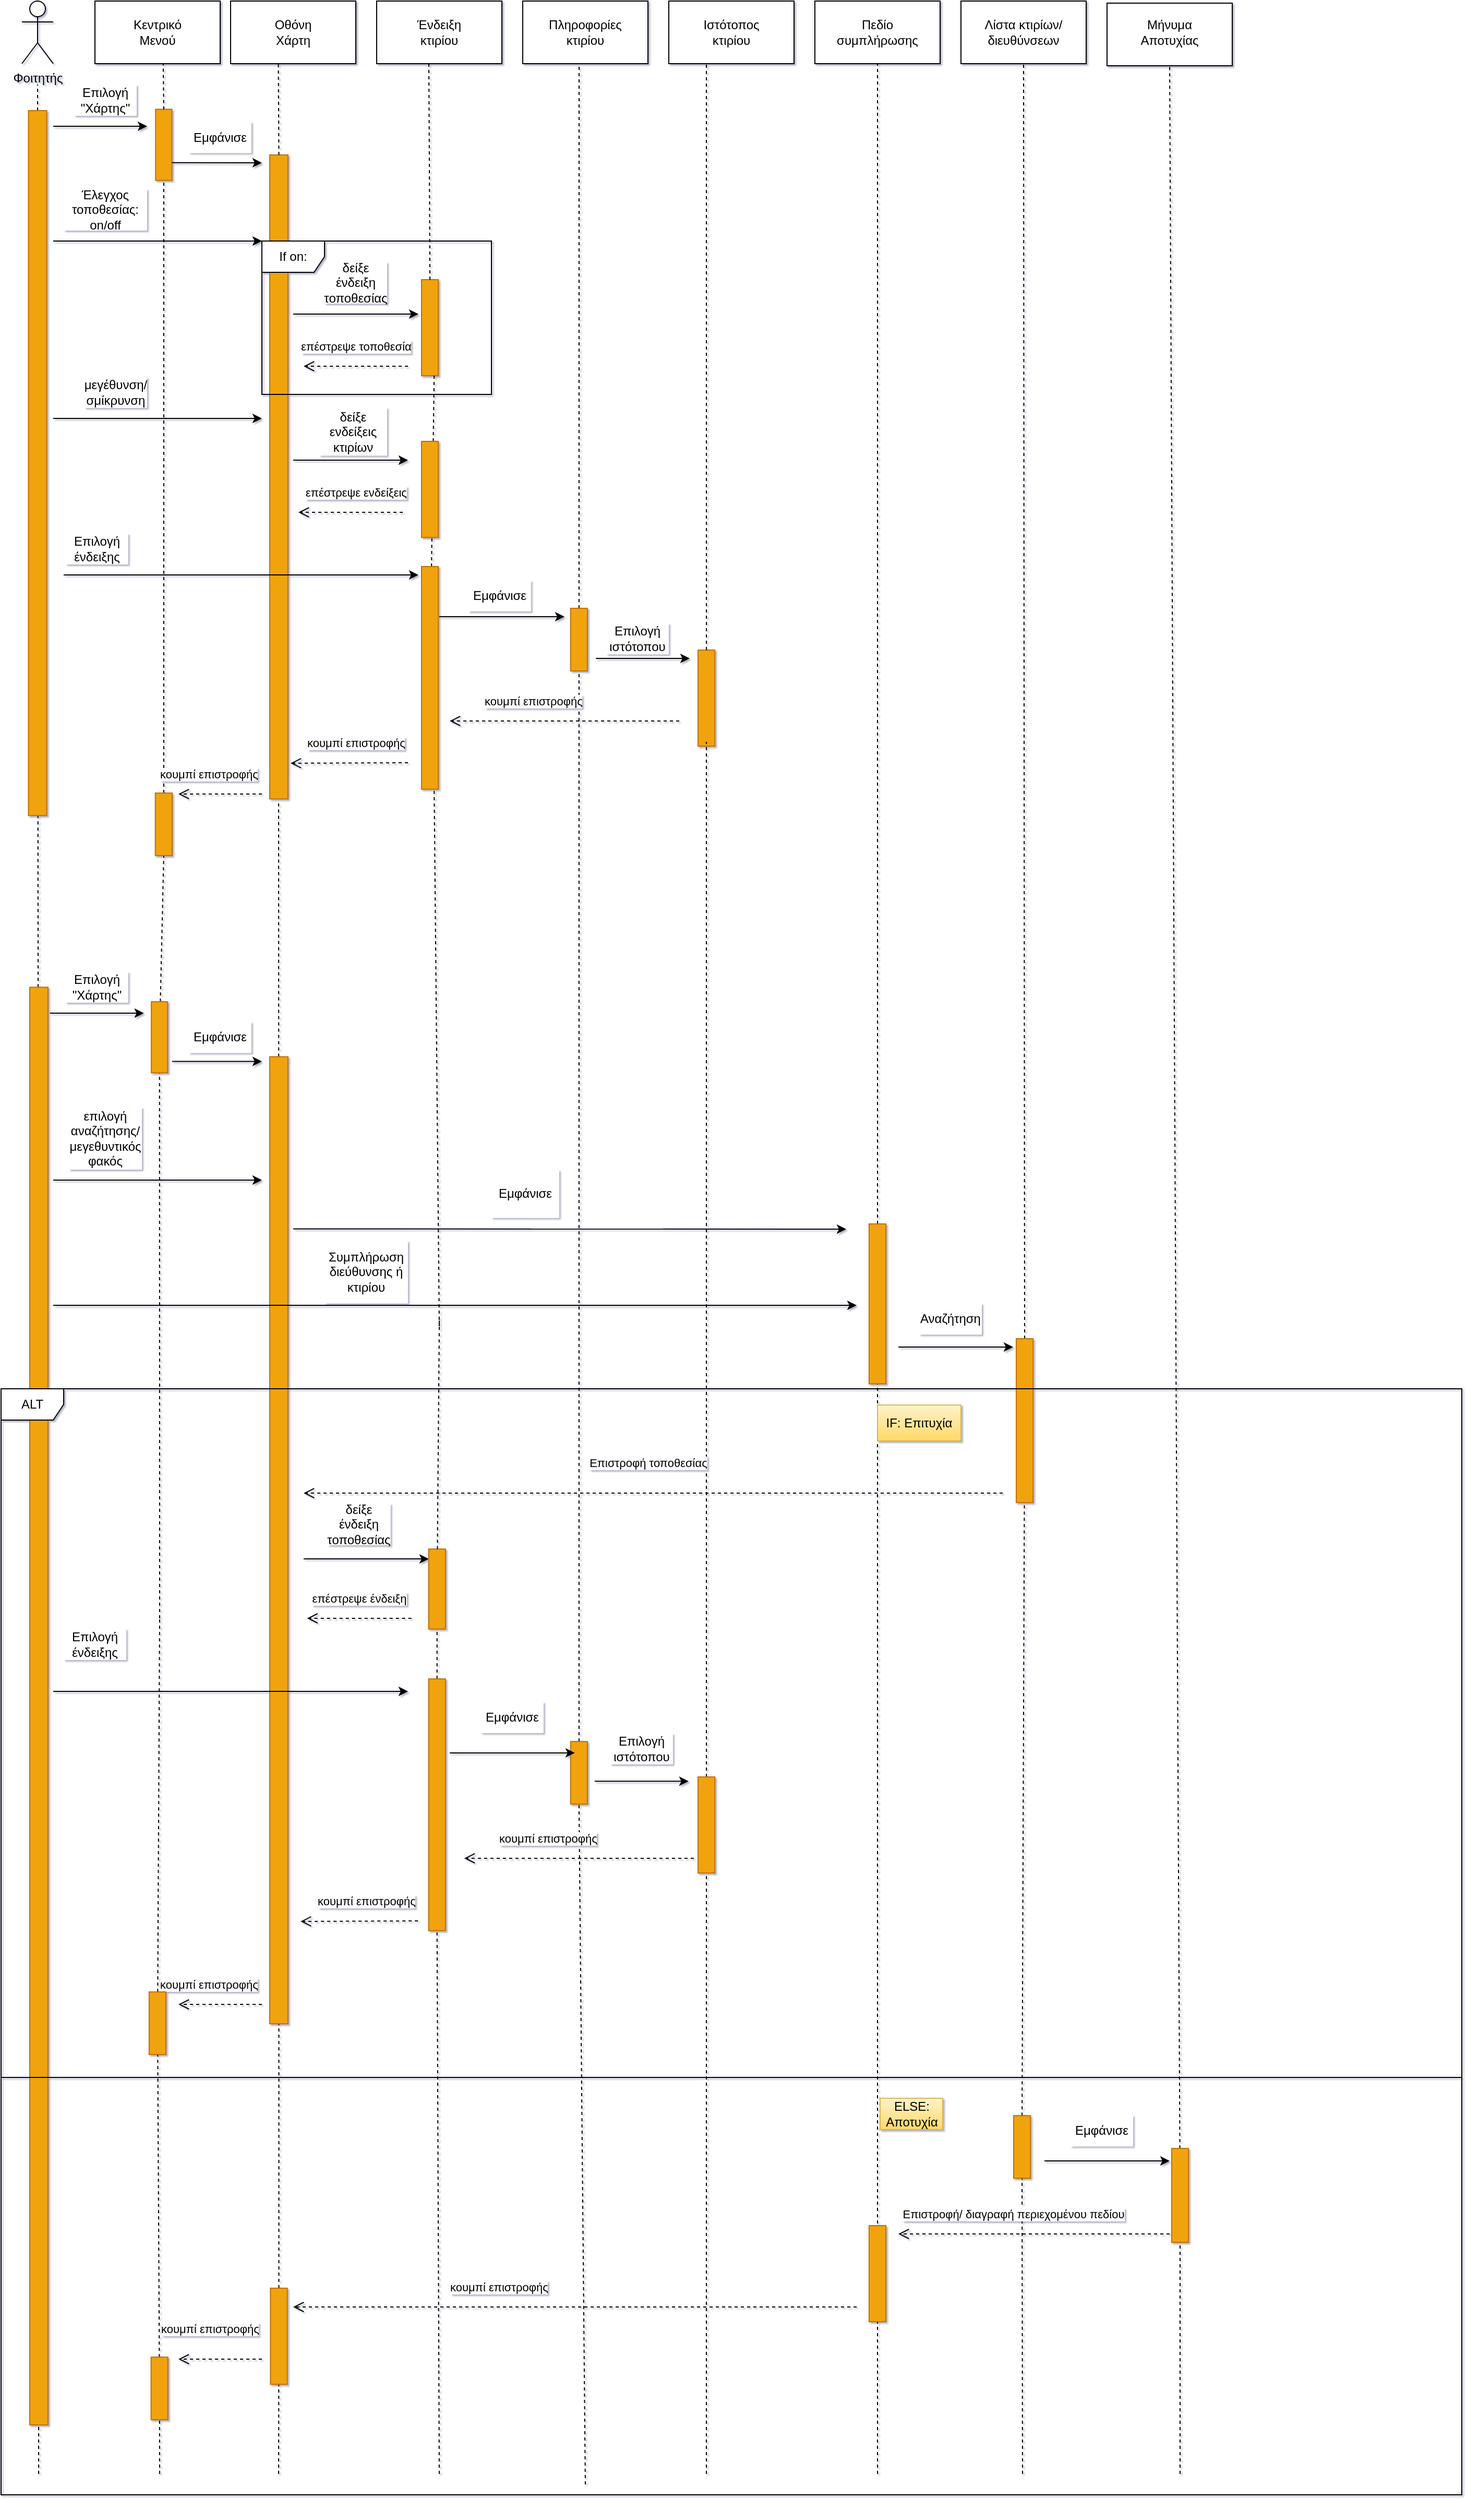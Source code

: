 <mxfile version="21.2.9" type="github">
  <diagram name="Σελίδα-1" id="3w3KB39ikiWXsNB1Q7ST">
    <mxGraphModel dx="794" dy="708" grid="1" gridSize="10" guides="1" tooltips="1" connect="1" arrows="1" fold="1" page="1" pageScale="1" pageWidth="2339" pageHeight="3300" math="0" shadow="1">
      <root>
        <mxCell id="0" />
        <mxCell id="1" parent="0" />
        <mxCell id="REK4LTANbWhDEIIJufRj-1" value="Φοιτητής" style="shape=umlActor;verticalLabelPosition=bottom;verticalAlign=top;html=1;outlineConnect=0;" parent="1" vertex="1">
          <mxGeometry x="40" y="30" width="30" height="60" as="geometry" />
        </mxCell>
        <mxCell id="REK4LTANbWhDEIIJufRj-2" value="" style="endArrow=none;dashed=1;html=1;rounded=0;" parent="1" source="REK4LTANbWhDEIIJufRj-5" edge="1">
          <mxGeometry width="50" height="50" relative="1" as="geometry">
            <mxPoint x="60" y="730" as="sourcePoint" />
            <mxPoint x="55" y="110" as="targetPoint" />
          </mxGeometry>
        </mxCell>
        <mxCell id="REK4LTANbWhDEIIJufRj-3" value="" style="rounded=0;whiteSpace=wrap;html=1;fillColor=default;" parent="1" vertex="1">
          <mxGeometry x="110" y="30" width="120" height="60" as="geometry" />
        </mxCell>
        <mxCell id="REK4LTANbWhDEIIJufRj-4" value="Κεντρικό Μενού" style="text;html=1;strokeColor=none;fillColor=none;align=center;verticalAlign=middle;whiteSpace=wrap;rounded=0;" parent="1" vertex="1">
          <mxGeometry x="140" y="45" width="60" height="30" as="geometry" />
        </mxCell>
        <mxCell id="REK4LTANbWhDEIIJufRj-6" value="" style="endArrow=none;dashed=1;html=1;rounded=0;" parent="1" source="REK4LTANbWhDEIIJufRj-100" target="REK4LTANbWhDEIIJufRj-5" edge="1">
          <mxGeometry width="50" height="50" relative="1" as="geometry">
            <mxPoint x="60" y="1653.077" as="sourcePoint" />
            <mxPoint x="55" y="110" as="targetPoint" />
          </mxGeometry>
        </mxCell>
        <mxCell id="REK4LTANbWhDEIIJufRj-5" value="" style="rounded=0;whiteSpace=wrap;html=1;rotation=-90;fillColor=#f0a30a;strokeColor=#BD7000;fontColor=#000000;" parent="1" vertex="1">
          <mxGeometry x="-282.81" y="464.06" width="675.63" height="17.5" as="geometry" />
        </mxCell>
        <mxCell id="REK4LTANbWhDEIIJufRj-7" value="" style="rounded=0;whiteSpace=wrap;html=1;rotation=-90;fillColor=#f0a30a;strokeColor=#BD7000;fontColor=#000000;" parent="1" vertex="1">
          <mxGeometry x="141.87" y="160" width="68.13" height="15.62" as="geometry" />
        </mxCell>
        <mxCell id="REK4LTANbWhDEIIJufRj-8" value="" style="rounded=0;whiteSpace=wrap;html=1;rotation=-90;fillColor=#f0a30a;strokeColor=#BD7000;fontColor=#000000;" parent="1" vertex="1">
          <mxGeometry x="-22.34" y="477.34" width="617.2" height="17.5" as="geometry" />
        </mxCell>
        <mxCell id="REK4LTANbWhDEIIJufRj-9" value="" style="endArrow=none;dashed=1;html=1;rounded=0;exitX=1;exitY=0.5;exitDx=0;exitDy=0;" parent="1" source="REK4LTANbWhDEIIJufRj-7" edge="1">
          <mxGeometry width="50" height="50" relative="1" as="geometry">
            <mxPoint x="175.43" y="130" as="sourcePoint" />
            <mxPoint x="175.43" y="90" as="targetPoint" />
          </mxGeometry>
        </mxCell>
        <mxCell id="REK4LTANbWhDEIIJufRj-11" value="" style="endArrow=none;dashed=1;html=1;rounded=0;entryX=0;entryY=0.5;entryDx=0;entryDy=0;" parent="1" source="REK4LTANbWhDEIIJufRj-71" target="REK4LTANbWhDEIIJufRj-7" edge="1">
          <mxGeometry width="50" height="50" relative="1" as="geometry">
            <mxPoint x="176" y="840" as="sourcePoint" />
            <mxPoint x="180" y="210" as="targetPoint" />
          </mxGeometry>
        </mxCell>
        <mxCell id="REK4LTANbWhDEIIJufRj-12" value="" style="endArrow=classic;html=1;rounded=0;" parent="1" edge="1">
          <mxGeometry width="50" height="50" relative="1" as="geometry">
            <mxPoint x="70" y="150" as="sourcePoint" />
            <mxPoint x="160" y="150" as="targetPoint" />
          </mxGeometry>
        </mxCell>
        <mxCell id="REK4LTANbWhDEIIJufRj-15" value="Επιλογή &quot;Χάρτης&quot;" style="text;html=1;strokeColor=none;fillColor=default;align=center;verticalAlign=middle;whiteSpace=wrap;rounded=0;" parent="1" vertex="1">
          <mxGeometry x="90" y="110" width="60" height="30" as="geometry" />
        </mxCell>
        <mxCell id="REK4LTANbWhDEIIJufRj-17" value="" style="endArrow=classic;html=1;rounded=0;exitX=0.25;exitY=1;exitDx=0;exitDy=0;" parent="1" source="REK4LTANbWhDEIIJufRj-7" edge="1">
          <mxGeometry width="50" height="50" relative="1" as="geometry">
            <mxPoint x="180" y="160" as="sourcePoint" />
            <mxPoint x="270" y="185" as="targetPoint" />
          </mxGeometry>
        </mxCell>
        <mxCell id="REK4LTANbWhDEIIJufRj-18" value="Εμφάνισε" style="text;html=1;strokeColor=none;fillColor=default;align=center;verticalAlign=middle;whiteSpace=wrap;rounded=0;" parent="1" vertex="1">
          <mxGeometry x="200" y="145.62" width="60" height="30" as="geometry" />
        </mxCell>
        <mxCell id="REK4LTANbWhDEIIJufRj-19" value="" style="rounded=0;whiteSpace=wrap;html=1;" parent="1" vertex="1">
          <mxGeometry x="240" y="30" width="120" height="60" as="geometry" />
        </mxCell>
        <mxCell id="REK4LTANbWhDEIIJufRj-21" value="" style="endArrow=none;dashed=1;html=1;rounded=0;exitX=1;exitY=0.5;exitDx=0;exitDy=0;" parent="1" source="REK4LTANbWhDEIIJufRj-8" edge="1">
          <mxGeometry width="50" height="50" relative="1" as="geometry">
            <mxPoint x="285.75" y="130" as="sourcePoint" />
            <mxPoint x="285.75" y="90" as="targetPoint" />
          </mxGeometry>
        </mxCell>
        <mxCell id="REK4LTANbWhDEIIJufRj-22" value="Οθόνη Χάρτη" style="text;html=1;strokeColor=none;fillColor=none;align=center;verticalAlign=middle;whiteSpace=wrap;rounded=0;" parent="1" vertex="1">
          <mxGeometry x="270" y="45" width="60" height="30" as="geometry" />
        </mxCell>
        <mxCell id="REK4LTANbWhDEIIJufRj-23" value="" style="endArrow=none;dashed=1;html=1;rounded=0;" parent="1" source="REK4LTANbWhDEIIJufRj-92" edge="1">
          <mxGeometry width="50" height="50" relative="1" as="geometry">
            <mxPoint x="286" y="1653.077" as="sourcePoint" />
            <mxPoint x="286" y="799" as="targetPoint" />
          </mxGeometry>
        </mxCell>
        <mxCell id="REK4LTANbWhDEIIJufRj-24" value="" style="endArrow=classic;html=1;rounded=0;" parent="1" edge="1">
          <mxGeometry width="50" height="50" relative="1" as="geometry">
            <mxPoint x="70" y="260" as="sourcePoint" />
            <mxPoint x="270" y="260" as="targetPoint" />
          </mxGeometry>
        </mxCell>
        <mxCell id="REK4LTANbWhDEIIJufRj-25" value="&lt;font style=&quot;font-size: 12px;&quot;&gt;Έλεγχος τοποθεσίας: on/off&lt;/font&gt;" style="text;html=1;strokeColor=none;fillColor=default;align=center;verticalAlign=middle;whiteSpace=wrap;rounded=0;" parent="1" vertex="1">
          <mxGeometry x="80" y="210" width="80" height="40" as="geometry" />
        </mxCell>
        <mxCell id="REK4LTANbWhDEIIJufRj-26" value="" style="rounded=0;whiteSpace=wrap;html=1;" parent="1" vertex="1">
          <mxGeometry x="380" y="30" width="120" height="60" as="geometry" />
        </mxCell>
        <mxCell id="REK4LTANbWhDEIIJufRj-27" value="Ένδειξη κτιρίου" style="text;html=1;strokeColor=none;fillColor=none;align=center;verticalAlign=middle;whiteSpace=wrap;rounded=0;" parent="1" vertex="1">
          <mxGeometry x="410" y="45" width="60" height="30" as="geometry" />
        </mxCell>
        <mxCell id="REK4LTANbWhDEIIJufRj-31" value="" style="rounded=0;whiteSpace=wrap;html=1;rotation=-90;fillColor=#f0a30a;strokeColor=#BD7000;fontColor=#000000;" parent="1" vertex="1">
          <mxGeometry x="385" y="335" width="92.12" height="16.12" as="geometry" />
        </mxCell>
        <mxCell id="REK4LTANbWhDEIIJufRj-32" value="" style="endArrow=none;dashed=1;html=1;rounded=0;exitX=1;exitY=0.5;exitDx=0;exitDy=0;" parent="1" source="REK4LTANbWhDEIIJufRj-31" edge="1">
          <mxGeometry width="50" height="50" relative="1" as="geometry">
            <mxPoint x="380" y="140" as="sourcePoint" />
            <mxPoint x="430" y="90" as="targetPoint" />
          </mxGeometry>
        </mxCell>
        <mxCell id="REK4LTANbWhDEIIJufRj-33" value="" style="endArrow=none;dashed=1;html=1;rounded=0;entryX=0;entryY=0.75;entryDx=0;entryDy=0;" parent="1" source="REK4LTANbWhDEIIJufRj-48" target="REK4LTANbWhDEIIJufRj-31" edge="1">
          <mxGeometry width="50" height="50" relative="1" as="geometry">
            <mxPoint x="435" y="720" as="sourcePoint" />
            <mxPoint x="540" y="670" as="targetPoint" />
          </mxGeometry>
        </mxCell>
        <mxCell id="REK4LTANbWhDEIIJufRj-35" value="" style="endArrow=classic;html=1;rounded=0;" parent="1" edge="1">
          <mxGeometry width="50" height="50" relative="1" as="geometry">
            <mxPoint x="300" y="330" as="sourcePoint" />
            <mxPoint x="420" y="330" as="targetPoint" />
          </mxGeometry>
        </mxCell>
        <mxCell id="REK4LTANbWhDEIIJufRj-36" value="επέστρεψε τοποθεσία" style="html=1;verticalAlign=bottom;endArrow=open;dashed=1;endSize=8;edgeStyle=elbowEdgeStyle;elbow=vertical;curved=0;rounded=0;" parent="1" edge="1">
          <mxGeometry y="-10" relative="1" as="geometry">
            <mxPoint x="410" y="380" as="sourcePoint" />
            <mxPoint x="310" y="380" as="targetPoint" />
            <mxPoint as="offset" />
          </mxGeometry>
        </mxCell>
        <mxCell id="REK4LTANbWhDEIIJufRj-37" value="δείξε ένδειξη τοποθεσίας" style="text;html=1;strokeColor=none;fillColor=default;align=center;verticalAlign=middle;whiteSpace=wrap;rounded=0;" parent="1" vertex="1">
          <mxGeometry x="330" y="280" width="60" height="40" as="geometry" />
        </mxCell>
        <mxCell id="REK4LTANbWhDEIIJufRj-38" value="" style="endArrow=classic;html=1;rounded=0;" parent="1" edge="1">
          <mxGeometry width="50" height="50" relative="1" as="geometry">
            <mxPoint x="70" y="430" as="sourcePoint" />
            <mxPoint x="270" y="430" as="targetPoint" />
          </mxGeometry>
        </mxCell>
        <mxCell id="REK4LTANbWhDEIIJufRj-39" value="μεγέθυνση/σμίκρυνση" style="text;html=1;strokeColor=none;fillColor=default;align=center;verticalAlign=middle;whiteSpace=wrap;rounded=0;" parent="1" vertex="1">
          <mxGeometry x="100" y="390" width="60" height="30" as="geometry" />
        </mxCell>
        <mxCell id="REK4LTANbWhDEIIJufRj-40" value="" style="endArrow=classic;html=1;rounded=0;" parent="1" edge="1">
          <mxGeometry width="50" height="50" relative="1" as="geometry">
            <mxPoint x="300" y="470" as="sourcePoint" />
            <mxPoint x="410" y="470" as="targetPoint" />
          </mxGeometry>
        </mxCell>
        <mxCell id="REK4LTANbWhDEIIJufRj-41" value="" style="rounded=0;whiteSpace=wrap;html=1;rotation=-90;fillColor=#f0a30a;strokeColor=#BD7000;fontColor=#000000;" parent="1" vertex="1">
          <mxGeometry x="385" y="490" width="92.12" height="16.12" as="geometry" />
        </mxCell>
        <mxCell id="REK4LTANbWhDEIIJufRj-42" value="δείξε ενδείξεις κτιρίων" style="text;html=1;strokeColor=none;fillColor=default;align=center;verticalAlign=middle;whiteSpace=wrap;rounded=0;" parent="1" vertex="1">
          <mxGeometry x="325" y="419.38" width="65" height="46.25" as="geometry" />
        </mxCell>
        <mxCell id="REK4LTANbWhDEIIJufRj-43" value="επέστρεψε ενδείξεις" style="html=1;verticalAlign=bottom;endArrow=open;dashed=1;endSize=8;edgeStyle=elbowEdgeStyle;elbow=vertical;curved=0;rounded=0;" parent="1" edge="1">
          <mxGeometry x="-0.1" y="-10" relative="1" as="geometry">
            <mxPoint x="405" y="520" as="sourcePoint" />
            <mxPoint x="305" y="520" as="targetPoint" />
            <mxPoint as="offset" />
          </mxGeometry>
        </mxCell>
        <mxCell id="REK4LTANbWhDEIIJufRj-44" value="" style="rounded=0;whiteSpace=wrap;html=1;" parent="1" vertex="1">
          <mxGeometry x="520" y="30" width="120" height="60" as="geometry" />
        </mxCell>
        <mxCell id="REK4LTANbWhDEIIJufRj-45" value="Πληροφορίες κτιρίου" style="text;html=1;strokeColor=none;fillColor=none;align=center;verticalAlign=middle;whiteSpace=wrap;rounded=0;" parent="1" vertex="1">
          <mxGeometry x="540" y="45" width="80" height="30" as="geometry" />
        </mxCell>
        <mxCell id="REK4LTANbWhDEIIJufRj-46" value="" style="endArrow=classic;html=1;rounded=0;" parent="1" edge="1">
          <mxGeometry width="50" height="50" relative="1" as="geometry">
            <mxPoint x="80" y="580" as="sourcePoint" />
            <mxPoint x="420" y="580" as="targetPoint" />
          </mxGeometry>
        </mxCell>
        <mxCell id="REK4LTANbWhDEIIJufRj-47" value="Επιλογή ένδειξης" style="text;html=1;strokeColor=none;fillColor=default;align=center;verticalAlign=middle;whiteSpace=wrap;rounded=0;" parent="1" vertex="1">
          <mxGeometry x="81.87" y="540" width="60" height="30" as="geometry" />
        </mxCell>
        <mxCell id="REK4LTANbWhDEIIJufRj-51" value="" style="endArrow=none;dashed=1;html=1;rounded=0;entryX=0;entryY=0.75;entryDx=0;entryDy=0;" parent="1" target="REK4LTANbWhDEIIJufRj-48" edge="1">
          <mxGeometry width="50" height="50" relative="1" as="geometry">
            <mxPoint x="440" y="1300" as="sourcePoint" />
            <mxPoint x="435" y="389" as="targetPoint" />
          </mxGeometry>
        </mxCell>
        <mxCell id="REK4LTANbWhDEIIJufRj-48" value="" style="rounded=0;whiteSpace=wrap;html=1;rotation=-90;fillColor=#f0a30a;strokeColor=#BD7000;fontColor=#000000;" parent="1" vertex="1">
          <mxGeometry x="324.38" y="670.62" width="213.37" height="16.12" as="geometry" />
        </mxCell>
        <mxCell id="REK4LTANbWhDEIIJufRj-52" value="" style="endArrow=none;dashed=1;html=1;rounded=0;entryX=0.45;entryY=1;entryDx=0;entryDy=0;entryPerimeter=0;" parent="1" source="REK4LTANbWhDEIIJufRj-53" target="REK4LTANbWhDEIIJufRj-44" edge="1">
          <mxGeometry width="50" height="50" relative="1" as="geometry">
            <mxPoint x="580" y="840" as="sourcePoint" />
            <mxPoint x="580" y="360" as="targetPoint" />
          </mxGeometry>
        </mxCell>
        <mxCell id="REK4LTANbWhDEIIJufRj-58" value="" style="endArrow=none;dashed=1;html=1;rounded=0;entryX=0;entryY=0.5;entryDx=0;entryDy=0;" parent="1" source="REK4LTANbWhDEIIJufRj-82" target="REK4LTANbWhDEIIJufRj-53" edge="1">
          <mxGeometry width="50" height="50" relative="1" as="geometry">
            <mxPoint x="574" y="1660" as="sourcePoint" />
            <mxPoint x="640" y="620" as="targetPoint" />
          </mxGeometry>
        </mxCell>
        <mxCell id="REK4LTANbWhDEIIJufRj-53" value="" style="rounded=0;whiteSpace=wrap;html=1;rotation=-90;fillColor=#f0a30a;strokeColor=#BD7000;fontColor=#000000;" parent="1" vertex="1">
          <mxGeometry x="543.94" y="633.94" width="60" height="16.12" as="geometry" />
        </mxCell>
        <mxCell id="REK4LTANbWhDEIIJufRj-59" value="" style="endArrow=classic;html=1;rounded=0;" parent="1" edge="1">
          <mxGeometry width="50" height="50" relative="1" as="geometry">
            <mxPoint x="440" y="620" as="sourcePoint" />
            <mxPoint x="560" y="620" as="targetPoint" />
          </mxGeometry>
        </mxCell>
        <mxCell id="REK4LTANbWhDEIIJufRj-60" value="Εμφάνισε" style="text;html=1;strokeColor=none;fillColor=default;align=center;verticalAlign=middle;whiteSpace=wrap;rounded=0;" parent="1" vertex="1">
          <mxGeometry x="467.88" y="585" width="60" height="30" as="geometry" />
        </mxCell>
        <mxCell id="REK4LTANbWhDEIIJufRj-61" value="" style="rounded=0;whiteSpace=wrap;html=1;" parent="1" vertex="1">
          <mxGeometry x="660" y="30" width="120" height="60" as="geometry" />
        </mxCell>
        <mxCell id="REK4LTANbWhDEIIJufRj-62" value="Ιστότοπος κτιρίου" style="text;html=1;strokeColor=none;fillColor=none;align=center;verticalAlign=middle;whiteSpace=wrap;rounded=0;" parent="1" vertex="1">
          <mxGeometry x="690" y="45" width="60" height="30" as="geometry" />
        </mxCell>
        <mxCell id="REK4LTANbWhDEIIJufRj-63" value="" style="rounded=0;whiteSpace=wrap;html=1;rotation=-90;fillColor=#f0a30a;strokeColor=#BD7000;fontColor=#000000;" parent="1" vertex="1">
          <mxGeometry x="650" y="690.0" width="92.12" height="16.12" as="geometry" />
        </mxCell>
        <mxCell id="REK4LTANbWhDEIIJufRj-64" value="" style="endArrow=classic;html=1;rounded=0;" parent="1" edge="1">
          <mxGeometry width="50" height="50" relative="1" as="geometry">
            <mxPoint x="590" y="660" as="sourcePoint" />
            <mxPoint x="680" y="660" as="targetPoint" />
          </mxGeometry>
        </mxCell>
        <mxCell id="REK4LTANbWhDEIIJufRj-65" value="Επιλογή ιστότοπου" style="text;html=1;strokeColor=none;fillColor=default;align=center;verticalAlign=middle;whiteSpace=wrap;rounded=0;" parent="1" vertex="1">
          <mxGeometry x="600" y="626.12" width="60" height="30" as="geometry" />
        </mxCell>
        <mxCell id="REK4LTANbWhDEIIJufRj-66" value="" style="endArrow=none;dashed=1;html=1;rounded=0;exitX=1;exitY=0.5;exitDx=0;exitDy=0;" parent="1" source="REK4LTANbWhDEIIJufRj-63" edge="1">
          <mxGeometry width="50" height="50" relative="1" as="geometry">
            <mxPoint x="695" y="650" as="sourcePoint" />
            <mxPoint x="696" y="90" as="targetPoint" />
          </mxGeometry>
        </mxCell>
        <mxCell id="REK4LTANbWhDEIIJufRj-67" value="" style="endArrow=none;dashed=1;html=1;rounded=0;" parent="1" source="REK4LTANbWhDEIIJufRj-85" edge="1">
          <mxGeometry width="50" height="50" relative="1" as="geometry">
            <mxPoint x="696" y="1650" as="sourcePoint" />
            <mxPoint x="696" y="740" as="targetPoint" />
          </mxGeometry>
        </mxCell>
        <mxCell id="REK4LTANbWhDEIIJufRj-68" value="κουμπί επιστροφής" style="html=1;verticalAlign=bottom;endArrow=open;dashed=1;endSize=8;edgeStyle=elbowEdgeStyle;elbow=vertical;curved=0;rounded=0;" parent="1" edge="1">
          <mxGeometry x="0.272" y="-10" relative="1" as="geometry">
            <mxPoint x="670" y="720" as="sourcePoint" />
            <mxPoint x="450" y="720" as="targetPoint" />
            <mxPoint as="offset" />
          </mxGeometry>
        </mxCell>
        <mxCell id="REK4LTANbWhDEIIJufRj-69" value="κουμπί επιστροφής" style="html=1;verticalAlign=bottom;endArrow=open;dashed=1;endSize=8;edgeStyle=elbowEdgeStyle;elbow=vertical;curved=0;rounded=0;" parent="1" edge="1">
          <mxGeometry x="-0.104" y="-11" relative="1" as="geometry">
            <mxPoint x="410" y="760" as="sourcePoint" />
            <mxPoint x="297.5" y="760.66" as="targetPoint" />
            <mxPoint as="offset" />
          </mxGeometry>
        </mxCell>
        <mxCell id="REK4LTANbWhDEIIJufRj-70" value="κουμπί επιστροφής" style="html=1;verticalAlign=bottom;endArrow=open;dashed=1;endSize=8;edgeStyle=elbowEdgeStyle;elbow=vertical;curved=0;rounded=0;" parent="1" edge="1">
          <mxGeometry x="0.272" y="-10" relative="1" as="geometry">
            <mxPoint x="270" y="790" as="sourcePoint" />
            <mxPoint x="190" y="790.33" as="targetPoint" />
            <mxPoint as="offset" />
          </mxGeometry>
        </mxCell>
        <mxCell id="REK4LTANbWhDEIIJufRj-72" value="" style="endArrow=none;dashed=1;html=1;rounded=0;entryX=0;entryY=0.5;entryDx=0;entryDy=0;" parent="1" source="REK4LTANbWhDEIIJufRj-105" target="REK4LTANbWhDEIIJufRj-71" edge="1">
          <mxGeometry width="50" height="50" relative="1" as="geometry">
            <mxPoint x="180" y="1660" as="sourcePoint" />
            <mxPoint x="176" y="202" as="targetPoint" />
          </mxGeometry>
        </mxCell>
        <mxCell id="REK4LTANbWhDEIIJufRj-71" value="" style="rounded=0;whiteSpace=wrap;html=1;rotation=-90;fillColor=#f0a30a;strokeColor=#BD7000;fontColor=#000000;" parent="1" vertex="1">
          <mxGeometry x="145.93" y="811" width="60" height="16.12" as="geometry" />
        </mxCell>
        <mxCell id="REK4LTANbWhDEIIJufRj-77" value="" style="endArrow=classic;html=1;rounded=0;" parent="1" edge="1">
          <mxGeometry width="50" height="50" relative="1" as="geometry">
            <mxPoint x="300" y="1206.74" as="sourcePoint" />
            <mxPoint x="830" y="1207" as="targetPoint" />
          </mxGeometry>
        </mxCell>
        <mxCell id="REK4LTANbWhDEIIJufRj-79" value="Εμφάνισε" style="text;html=1;strokeColor=none;fillColor=default;align=center;verticalAlign=middle;whiteSpace=wrap;rounded=0;" parent="1" vertex="1">
          <mxGeometry x="490" y="1150" width="65" height="46.25" as="geometry" />
        </mxCell>
        <mxCell id="REK4LTANbWhDEIIJufRj-83" value="" style="endArrow=classic;html=1;rounded=0;" parent="1" edge="1">
          <mxGeometry width="50" height="50" relative="1" as="geometry">
            <mxPoint x="310" y="1523.06" as="sourcePoint" />
            <mxPoint x="430.0" y="1523.06" as="targetPoint" />
          </mxGeometry>
        </mxCell>
        <mxCell id="REK4LTANbWhDEIIJufRj-86" value="" style="endArrow=classic;html=1;rounded=0;" parent="1" edge="1">
          <mxGeometry width="50" height="50" relative="1" as="geometry">
            <mxPoint x="588.94" y="1736.12" as="sourcePoint" />
            <mxPoint x="678.94" y="1736.12" as="targetPoint" />
          </mxGeometry>
        </mxCell>
        <mxCell id="REK4LTANbWhDEIIJufRj-87" value="Επιλογή ιστότοπου" style="text;html=1;strokeColor=none;fillColor=default;align=center;verticalAlign=middle;whiteSpace=wrap;rounded=0;" parent="1" vertex="1">
          <mxGeometry x="603.94" y="1690" width="60" height="30" as="geometry" />
        </mxCell>
        <mxCell id="REK4LTANbWhDEIIJufRj-93" value="" style="endArrow=none;dashed=1;html=1;rounded=0;" parent="1" source="JKgriKq3hxzgjt0G7e2Y-63" target="REK4LTANbWhDEIIJufRj-92" edge="1">
          <mxGeometry width="50" height="50" relative="1" as="geometry">
            <mxPoint x="286" y="2400" as="sourcePoint" />
            <mxPoint x="286" y="799" as="targetPoint" />
          </mxGeometry>
        </mxCell>
        <mxCell id="REK4LTANbWhDEIIJufRj-92" value="" style="rounded=0;whiteSpace=wrap;html=1;rotation=-90;fillColor=#f0a30a;strokeColor=#BD7000;fontColor=#000000;" parent="1" vertex="1">
          <mxGeometry x="-177.17" y="1496.43" width="926.85" height="17.5" as="geometry" />
        </mxCell>
        <mxCell id="REK4LTANbWhDEIIJufRj-94" value="επιλογή αναζήτησης/ μεγεθυντικός φακός" style="text;html=1;strokeColor=none;fillColor=default;align=center;verticalAlign=middle;whiteSpace=wrap;rounded=0;" parent="1" vertex="1">
          <mxGeometry x="85" y="1090" width="70" height="60" as="geometry" />
        </mxCell>
        <mxCell id="REK4LTANbWhDEIIJufRj-95" value="" style="endArrow=classic;html=1;rounded=0;" parent="1" edge="1">
          <mxGeometry width="50" height="50" relative="1" as="geometry">
            <mxPoint x="70" y="1160" as="sourcePoint" />
            <mxPoint x="270" y="1160" as="targetPoint" />
            <Array as="points">
              <mxPoint x="170" y="1160" />
            </Array>
          </mxGeometry>
        </mxCell>
        <mxCell id="REK4LTANbWhDEIIJufRj-97" value="" style="endArrow=none;dashed=1;html=1;rounded=0;" parent="1" source="JKgriKq3hxzgjt0G7e2Y-48" edge="1">
          <mxGeometry width="50" height="50" relative="1" as="geometry">
            <mxPoint x="172" y="2200" as="sourcePoint" />
            <mxPoint x="172" y="1580" as="targetPoint" />
          </mxGeometry>
        </mxCell>
        <mxCell id="REK4LTANbWhDEIIJufRj-101" value="" style="endArrow=none;dashed=1;html=1;rounded=0;" parent="1" target="REK4LTANbWhDEIIJufRj-100" edge="1">
          <mxGeometry width="50" height="50" relative="1" as="geometry">
            <mxPoint x="56" y="2400" as="sourcePoint" />
            <mxPoint x="56" y="811" as="targetPoint" />
          </mxGeometry>
        </mxCell>
        <mxCell id="REK4LTANbWhDEIIJufRj-100" value="" style="rounded=0;whiteSpace=wrap;html=1;rotation=-90;fillColor=#f0a30a;strokeColor=#BD7000;fontColor=#000000;" parent="1" vertex="1">
          <mxGeometry x="-632.7" y="1655.37" width="1377.9" height="17.5" as="geometry" />
        </mxCell>
        <mxCell id="REK4LTANbWhDEIIJufRj-102" value="Επιλογή &quot;Χάρτης&quot;" style="text;html=1;strokeColor=none;fillColor=default;align=center;verticalAlign=middle;whiteSpace=wrap;rounded=0;" parent="1" vertex="1">
          <mxGeometry x="81.87" y="960" width="60" height="30" as="geometry" />
        </mxCell>
        <mxCell id="REK4LTANbWhDEIIJufRj-103" value="" style="endArrow=classic;html=1;rounded=0;" parent="1" edge="1">
          <mxGeometry width="50" height="50" relative="1" as="geometry">
            <mxPoint x="66.87" y="1000" as="sourcePoint" />
            <mxPoint x="156.87" y="1000" as="targetPoint" />
          </mxGeometry>
        </mxCell>
        <mxCell id="REK4LTANbWhDEIIJufRj-104" value="Εμφάνισε" style="text;html=1;strokeColor=none;fillColor=default;align=center;verticalAlign=middle;whiteSpace=wrap;rounded=0;" parent="1" vertex="1">
          <mxGeometry x="200" y="1008.12" width="60" height="30" as="geometry" />
        </mxCell>
        <mxCell id="REK4LTANbWhDEIIJufRj-108" value="" style="endArrow=none;dashed=1;html=1;rounded=0;entryX=0;entryY=0.5;entryDx=0;entryDy=0;" parent="1" target="REK4LTANbWhDEIIJufRj-105" edge="1">
          <mxGeometry width="50" height="50" relative="1" as="geometry">
            <mxPoint x="172" y="1580" as="sourcePoint" />
            <mxPoint x="176" y="849" as="targetPoint" />
          </mxGeometry>
        </mxCell>
        <mxCell id="REK4LTANbWhDEIIJufRj-105" value="" style="rounded=0;whiteSpace=wrap;html=1;rotation=-90;fillColor=#f0a30a;strokeColor=#BD7000;fontColor=#000000;" parent="1" vertex="1">
          <mxGeometry x="137.805" y="1015.315" width="68.13" height="15.62" as="geometry" />
        </mxCell>
        <mxCell id="REK4LTANbWhDEIIJufRj-109" value="" style="endArrow=classic;html=1;rounded=0;exitX=0.25;exitY=1;exitDx=0;exitDy=0;" parent="1" edge="1">
          <mxGeometry width="50" height="50" relative="1" as="geometry">
            <mxPoint x="184" y="1046.25" as="sourcePoint" />
            <mxPoint x="270" y="1046.25" as="targetPoint" />
          </mxGeometry>
        </mxCell>
        <mxCell id="REK4LTANbWhDEIIJufRj-111" value="" style="endArrow=none;dashed=1;html=1;rounded=0;entryX=0;entryY=0.5;entryDx=0;entryDy=0;" parent="1" source="JKgriKq3hxzgjt0G7e2Y-32" target="REK4LTANbWhDEIIJufRj-81" edge="1">
          <mxGeometry width="50" height="50" relative="1" as="geometry">
            <mxPoint x="439" y="1720" as="sourcePoint" />
            <mxPoint x="435" y="1600" as="targetPoint" />
          </mxGeometry>
        </mxCell>
        <mxCell id="REK4LTANbWhDEIIJufRj-81" value="" style="rounded=0;whiteSpace=wrap;html=1;rotation=-90;fillColor=#f0a30a;strokeColor=#BD7000;fontColor=#000000;" parent="1" vertex="1">
          <mxGeometry x="399.53" y="1543.88" width="76.69" height="16.12" as="geometry" />
        </mxCell>
        <mxCell id="REK4LTANbWhDEIIJufRj-116" value="" style="endArrow=none;dashed=1;html=1;rounded=0;entryX=0;entryY=0.75;entryDx=0;entryDy=0;" parent="1" source="REK4LTANbWhDEIIJufRj-81" edge="1">
          <mxGeometry width="50" height="50" relative="1" as="geometry">
            <mxPoint x="437" y="1391" as="sourcePoint" />
            <mxPoint x="440.09" y="1290.86" as="targetPoint" />
          </mxGeometry>
        </mxCell>
        <mxCell id="REK4LTANbWhDEIIJufRj-118" value="Επιλογή ένδειξης" style="text;html=1;strokeColor=none;fillColor=default;align=center;verticalAlign=middle;whiteSpace=wrap;rounded=0;" parent="1" vertex="1">
          <mxGeometry x="80" y="1590" width="60" height="30" as="geometry" />
        </mxCell>
        <mxCell id="REK4LTANbWhDEIIJufRj-119" value="" style="endArrow=classic;html=1;rounded=0;" parent="1" edge="1">
          <mxGeometry width="50" height="50" relative="1" as="geometry">
            <mxPoint x="70" y="1650" as="sourcePoint" />
            <mxPoint x="410" y="1650" as="targetPoint" />
          </mxGeometry>
        </mxCell>
        <mxCell id="REK4LTANbWhDEIIJufRj-123" value="" style="endArrow=none;dashed=1;html=1;rounded=0;entryX=0;entryY=0.5;entryDx=0;entryDy=0;" parent="1" target="REK4LTANbWhDEIIJufRj-82" edge="1">
          <mxGeometry width="50" height="50" relative="1" as="geometry">
            <mxPoint x="580" y="2410" as="sourcePoint" />
            <mxPoint x="574" y="672" as="targetPoint" />
          </mxGeometry>
        </mxCell>
        <mxCell id="REK4LTANbWhDEIIJufRj-82" value="" style="rounded=0;whiteSpace=wrap;html=1;rotation=-90;fillColor=#f0a30a;strokeColor=#BD7000;fontColor=#000000;" parent="1" vertex="1">
          <mxGeometry x="543.94" y="1720" width="60" height="16.12" as="geometry" />
        </mxCell>
        <mxCell id="REK4LTANbWhDEIIJufRj-126" value="" style="endArrow=none;dashed=1;html=1;rounded=0;" parent="1" target="REK4LTANbWhDEIIJufRj-85" edge="1">
          <mxGeometry width="50" height="50" relative="1" as="geometry">
            <mxPoint x="696" y="2400" as="sourcePoint" />
            <mxPoint x="696" y="740" as="targetPoint" />
          </mxGeometry>
        </mxCell>
        <mxCell id="REK4LTANbWhDEIIJufRj-85" value="" style="rounded=0;whiteSpace=wrap;html=1;rotation=-90;fillColor=#f0a30a;strokeColor=#BD7000;fontColor=#000000;" parent="1" vertex="1">
          <mxGeometry x="650.0" y="1770" width="92.12" height="16.12" as="geometry" />
        </mxCell>
        <mxCell id="JKgriKq3hxzgjt0G7e2Y-1" value="If on:" style="shape=umlFrame;whiteSpace=wrap;html=1;pointerEvents=0;" parent="1" vertex="1">
          <mxGeometry x="270" y="260" width="220" height="147" as="geometry" />
        </mxCell>
        <mxCell id="JKgriKq3hxzgjt0G7e2Y-2" value="" style="rounded=0;whiteSpace=wrap;html=1;" parent="1" vertex="1">
          <mxGeometry x="800" y="30" width="120" height="60" as="geometry" />
        </mxCell>
        <mxCell id="JKgriKq3hxzgjt0G7e2Y-3" value="Πεδίο συμπλήρωσης" style="text;html=1;strokeColor=none;fillColor=none;align=center;verticalAlign=middle;whiteSpace=wrap;rounded=0;" parent="1" vertex="1">
          <mxGeometry x="830" y="45" width="60" height="30" as="geometry" />
        </mxCell>
        <mxCell id="JKgriKq3hxzgjt0G7e2Y-4" value="" style="endArrow=none;dashed=1;html=1;rounded=0;" parent="1" source="JKgriKq3hxzgjt0G7e2Y-6" edge="1">
          <mxGeometry width="50" height="50" relative="1" as="geometry">
            <mxPoint x="860" y="1720" as="sourcePoint" />
            <mxPoint x="860" y="90" as="targetPoint" />
          </mxGeometry>
        </mxCell>
        <mxCell id="JKgriKq3hxzgjt0G7e2Y-7" value="" style="endArrow=none;dashed=1;html=1;rounded=0;" parent="1" target="JKgriKq3hxzgjt0G7e2Y-6" edge="1">
          <mxGeometry width="50" height="50" relative="1" as="geometry">
            <mxPoint x="860" y="2400" as="sourcePoint" />
            <mxPoint x="860" y="90" as="targetPoint" />
          </mxGeometry>
        </mxCell>
        <mxCell id="JKgriKq3hxzgjt0G7e2Y-6" value="" style="rounded=0;whiteSpace=wrap;html=1;rotation=-90;fillColor=#f0a30a;strokeColor=#BD7000;fontColor=#000000;" parent="1" vertex="1">
          <mxGeometry x="783.37" y="1270.58" width="153.26" height="16.12" as="geometry" />
        </mxCell>
        <mxCell id="JKgriKq3hxzgjt0G7e2Y-9" value="" style="endArrow=classic;html=1;rounded=0;" parent="1" edge="1">
          <mxGeometry width="50" height="50" relative="1" as="geometry">
            <mxPoint x="70" y="1280" as="sourcePoint" />
            <mxPoint x="840" y="1280" as="targetPoint" />
          </mxGeometry>
        </mxCell>
        <mxCell id="JKgriKq3hxzgjt0G7e2Y-10" value="Συμπλήρωση διεύθυνσης ή κτιρίου" style="text;html=1;strokeColor=none;fillColor=default;align=center;verticalAlign=middle;whiteSpace=wrap;rounded=0;" parent="1" vertex="1">
          <mxGeometry x="330" y="1218.06" width="80" height="60" as="geometry" />
        </mxCell>
        <mxCell id="JKgriKq3hxzgjt0G7e2Y-11" value="" style="rounded=0;whiteSpace=wrap;html=1;" parent="1" vertex="1">
          <mxGeometry x="940" y="30" width="120" height="60" as="geometry" />
        </mxCell>
        <mxCell id="JKgriKq3hxzgjt0G7e2Y-12" value="Λίστα κτιρίων/διευθύνσεων" style="text;html=1;strokeColor=none;fillColor=default;align=center;verticalAlign=middle;whiteSpace=wrap;rounded=0;" parent="1" vertex="1">
          <mxGeometry x="955" y="31.5" width="90" height="57" as="geometry" />
        </mxCell>
        <mxCell id="JKgriKq3hxzgjt0G7e2Y-13" value="" style="endArrow=none;dashed=1;html=1;rounded=0;" parent="1" source="JKgriKq3hxzgjt0G7e2Y-17" edge="1">
          <mxGeometry width="50" height="50" relative="1" as="geometry">
            <mxPoint x="1000" y="1720" as="sourcePoint" />
            <mxPoint x="1000" y="88.5" as="targetPoint" />
          </mxGeometry>
        </mxCell>
        <mxCell id="JKgriKq3hxzgjt0G7e2Y-15" value="" style="endArrow=classic;html=1;rounded=0;" parent="1" edge="1">
          <mxGeometry width="50" height="50" relative="1" as="geometry">
            <mxPoint x="880" y="1320" as="sourcePoint" />
            <mxPoint x="990" y="1320" as="targetPoint" />
          </mxGeometry>
        </mxCell>
        <mxCell id="JKgriKq3hxzgjt0G7e2Y-16" value="Αναζήτηση" style="text;html=1;strokeColor=none;fillColor=default;align=center;verticalAlign=middle;whiteSpace=wrap;rounded=0;" parent="1" vertex="1">
          <mxGeometry x="900" y="1278.06" width="60" height="30" as="geometry" />
        </mxCell>
        <mxCell id="JKgriKq3hxzgjt0G7e2Y-18" value="" style="endArrow=none;dashed=1;html=1;rounded=0;exitX=1;exitY=0.5;exitDx=0;exitDy=0;" parent="1" source="JKgriKq3hxzgjt0G7e2Y-55" target="JKgriKq3hxzgjt0G7e2Y-17" edge="1">
          <mxGeometry width="50" height="50" relative="1" as="geometry">
            <mxPoint x="998.846" y="1999.5" as="sourcePoint" />
            <mxPoint x="1000" y="88.5" as="targetPoint" />
          </mxGeometry>
        </mxCell>
        <mxCell id="JKgriKq3hxzgjt0G7e2Y-17" value="" style="rounded=0;whiteSpace=wrap;html=1;rotation=-90;fillColor=#f0a30a;strokeColor=#BD7000;fontColor=#000000;" parent="1" vertex="1">
          <mxGeometry x="922.5" y="1382.5" width="157.12" height="16.12" as="geometry" />
        </mxCell>
        <mxCell id="JKgriKq3hxzgjt0G7e2Y-23" value="ELSE: Αποτυχία" style="text;html=1;strokeColor=#d6b656;fillColor=#fff2cc;align=center;verticalAlign=middle;whiteSpace=wrap;rounded=0;gradientColor=#ffd966;" parent="1" vertex="1">
          <mxGeometry x="862.5" y="2040" width="60" height="30" as="geometry" />
        </mxCell>
        <mxCell id="JKgriKq3hxzgjt0G7e2Y-24" value="IF: Επιτυχία" style="text;html=1;strokeColor=#d6b656;fillColor=#fff2cc;align=center;verticalAlign=middle;whiteSpace=wrap;rounded=0;gradientColor=#ffd966;" parent="1" vertex="1">
          <mxGeometry x="860" y="1375.56" width="80" height="34.44" as="geometry" />
        </mxCell>
        <mxCell id="JKgriKq3hxzgjt0G7e2Y-25" value="Επιστροφή τοποθεσίας" style="html=1;verticalAlign=bottom;endArrow=open;dashed=1;endSize=8;edgeStyle=elbowEdgeStyle;elbow=vertical;curved=0;rounded=0;" parent="1" edge="1">
          <mxGeometry x="0.015" y="-20" relative="1" as="geometry">
            <mxPoint x="980" y="1460" as="sourcePoint" />
            <mxPoint x="310" y="1460" as="targetPoint" />
            <mxPoint as="offset" />
          </mxGeometry>
        </mxCell>
        <mxCell id="JKgriKq3hxzgjt0G7e2Y-28" value="δείξε ένδειξη τοποθεσίας" style="text;html=1;strokeColor=none;fillColor=default;align=center;verticalAlign=middle;whiteSpace=wrap;rounded=0;" parent="1" vertex="1">
          <mxGeometry x="333.32" y="1470" width="60" height="40" as="geometry" />
        </mxCell>
        <mxCell id="JKgriKq3hxzgjt0G7e2Y-29" value="επέστρεψε ένδειξη" style="html=1;verticalAlign=bottom;endArrow=open;dashed=1;endSize=8;edgeStyle=elbowEdgeStyle;elbow=vertical;curved=0;rounded=0;" parent="1" edge="1">
          <mxGeometry y="-10" relative="1" as="geometry">
            <mxPoint x="413.32" y="1580" as="sourcePoint" />
            <mxPoint x="313.32" y="1580" as="targetPoint" />
            <mxPoint as="offset" />
          </mxGeometry>
        </mxCell>
        <mxCell id="JKgriKq3hxzgjt0G7e2Y-35" value="" style="endArrow=none;dashed=1;html=1;rounded=0;entryX=0;entryY=0.5;entryDx=0;entryDy=0;" parent="1" target="JKgriKq3hxzgjt0G7e2Y-32" edge="1">
          <mxGeometry width="50" height="50" relative="1" as="geometry">
            <mxPoint x="440" y="2400" as="sourcePoint" />
            <mxPoint x="440" y="1568" as="targetPoint" />
          </mxGeometry>
        </mxCell>
        <mxCell id="JKgriKq3hxzgjt0G7e2Y-32" value="" style="rounded=0;whiteSpace=wrap;html=1;rotation=-90;fillColor=#f0a30a;strokeColor=#BD7000;fontColor=#000000;" parent="1" vertex="1">
          <mxGeometry x="317.24" y="1750.64" width="241.29" height="16.12" as="geometry" />
        </mxCell>
        <mxCell id="JKgriKq3hxzgjt0G7e2Y-38" value="Εμφάνισε" style="text;html=1;strokeColor=none;fillColor=default;align=center;verticalAlign=middle;whiteSpace=wrap;rounded=0;" parent="1" vertex="1">
          <mxGeometry x="480" y="1660" width="60" height="30" as="geometry" />
        </mxCell>
        <mxCell id="JKgriKq3hxzgjt0G7e2Y-39" value="" style="endArrow=classic;html=1;rounded=0;" parent="1" edge="1">
          <mxGeometry width="50" height="50" relative="1" as="geometry">
            <mxPoint x="450" y="1708.94" as="sourcePoint" />
            <mxPoint x="570" y="1708.94" as="targetPoint" />
          </mxGeometry>
        </mxCell>
        <mxCell id="JKgriKq3hxzgjt0G7e2Y-45" value="κουμπί επιστροφής" style="html=1;verticalAlign=bottom;endArrow=open;dashed=1;endSize=8;edgeStyle=elbowEdgeStyle;elbow=vertical;curved=0;rounded=0;" parent="1" edge="1">
          <mxGeometry x="0.272" y="-10" relative="1" as="geometry">
            <mxPoint x="683.94" y="1810" as="sourcePoint" />
            <mxPoint x="463.94" y="1810" as="targetPoint" />
            <mxPoint as="offset" />
          </mxGeometry>
        </mxCell>
        <mxCell id="JKgriKq3hxzgjt0G7e2Y-46" value="κουμπί επιστροφής" style="html=1;verticalAlign=bottom;endArrow=open;dashed=1;endSize=8;edgeStyle=elbowEdgeStyle;elbow=vertical;curved=0;rounded=0;" parent="1" edge="1">
          <mxGeometry x="-0.104" y="-11" relative="1" as="geometry">
            <mxPoint x="419.57" y="1870" as="sourcePoint" />
            <mxPoint x="307.07" y="1870.66" as="targetPoint" />
            <mxPoint as="offset" />
          </mxGeometry>
        </mxCell>
        <mxCell id="JKgriKq3hxzgjt0G7e2Y-47" value="κουμπί επιστροφής" style="html=1;verticalAlign=bottom;endArrow=open;dashed=1;endSize=8;edgeStyle=elbowEdgeStyle;elbow=vertical;curved=0;rounded=0;" parent="1" edge="1">
          <mxGeometry x="0.272" y="-10" relative="1" as="geometry">
            <mxPoint x="270" y="1950" as="sourcePoint" />
            <mxPoint x="190" y="1950.33" as="targetPoint" />
            <mxPoint as="offset" />
          </mxGeometry>
        </mxCell>
        <mxCell id="JKgriKq3hxzgjt0G7e2Y-49" value="" style="endArrow=none;dashed=1;html=1;rounded=0;" parent="1" source="JKgriKq3hxzgjt0G7e2Y-66" target="JKgriKq3hxzgjt0G7e2Y-48" edge="1">
          <mxGeometry width="50" height="50" relative="1" as="geometry">
            <mxPoint x="172" y="2400" as="sourcePoint" />
            <mxPoint x="172" y="1580" as="targetPoint" />
          </mxGeometry>
        </mxCell>
        <mxCell id="JKgriKq3hxzgjt0G7e2Y-48" value="" style="rounded=0;whiteSpace=wrap;html=1;rotation=-90;fillColor=#f0a30a;strokeColor=#BD7000;fontColor=#000000;" parent="1" vertex="1">
          <mxGeometry x="140.0" y="1960" width="60" height="16.12" as="geometry" />
        </mxCell>
        <mxCell id="JKgriKq3hxzgjt0G7e2Y-50" value="" style="rounded=0;whiteSpace=wrap;html=1;" parent="1" vertex="1">
          <mxGeometry x="1080" y="32" width="120" height="60" as="geometry" />
        </mxCell>
        <mxCell id="JKgriKq3hxzgjt0G7e2Y-51" value="Μήνυμα Αποτυχίας" style="text;html=1;strokeColor=none;fillColor=none;align=center;verticalAlign=middle;whiteSpace=wrap;rounded=0;" parent="1" vertex="1">
          <mxGeometry x="1110" y="45" width="60" height="30" as="geometry" />
        </mxCell>
        <mxCell id="JKgriKq3hxzgjt0G7e2Y-52" value="" style="endArrow=none;dashed=1;html=1;rounded=0;" parent="1" source="JKgriKq3hxzgjt0G7e2Y-58" edge="1">
          <mxGeometry width="50" height="50" relative="1" as="geometry">
            <mxPoint x="1150" y="2200" as="sourcePoint" />
            <mxPoint x="1140" y="92" as="targetPoint" />
          </mxGeometry>
        </mxCell>
        <mxCell id="JKgriKq3hxzgjt0G7e2Y-54" value="" style="endArrow=none;dashed=1;html=1;rounded=0;entryX=0;entryY=0.5;entryDx=0;entryDy=0;" parent="1" target="JKgriKq3hxzgjt0G7e2Y-55" edge="1">
          <mxGeometry width="50" height="50" relative="1" as="geometry">
            <mxPoint x="999" y="2400" as="sourcePoint" />
            <mxPoint x="999.488" y="2156.62" as="targetPoint" />
          </mxGeometry>
        </mxCell>
        <mxCell id="JKgriKq3hxzgjt0G7e2Y-55" value="" style="rounded=0;whiteSpace=wrap;html=1;rotation=-90;fillColor=#f0a30a;strokeColor=#BD7000;fontColor=#000000;" parent="1" vertex="1">
          <mxGeometry x="968.56" y="2078.56" width="60" height="16.12" as="geometry" />
        </mxCell>
        <mxCell id="JKgriKq3hxzgjt0G7e2Y-56" value="Εμφάνισε" style="text;html=1;strokeColor=none;fillColor=default;align=center;verticalAlign=middle;whiteSpace=wrap;rounded=0;" parent="1" vertex="1">
          <mxGeometry x="1045" y="2056.12" width="60" height="30" as="geometry" />
        </mxCell>
        <mxCell id="JKgriKq3hxzgjt0G7e2Y-57" value="" style="endArrow=classic;html=1;rounded=0;" parent="1" edge="1">
          <mxGeometry width="50" height="50" relative="1" as="geometry">
            <mxPoint x="1020" y="2100" as="sourcePoint" />
            <mxPoint x="1140" y="2100" as="targetPoint" />
          </mxGeometry>
        </mxCell>
        <mxCell id="JKgriKq3hxzgjt0G7e2Y-59" value="" style="endArrow=none;dashed=1;html=1;rounded=0;" parent="1" target="JKgriKq3hxzgjt0G7e2Y-58" edge="1">
          <mxGeometry width="50" height="50" relative="1" as="geometry">
            <mxPoint x="1150" y="2400" as="sourcePoint" />
            <mxPoint x="1140" y="92" as="targetPoint" />
          </mxGeometry>
        </mxCell>
        <mxCell id="JKgriKq3hxzgjt0G7e2Y-58" value="" style="rounded=0;whiteSpace=wrap;html=1;rotation=-90;fillColor=#f0a30a;strokeColor=#BD7000;fontColor=#000000;" parent="1" vertex="1">
          <mxGeometry x="1105" y="2125" width="90" height="16.12" as="geometry" />
        </mxCell>
        <mxCell id="JKgriKq3hxzgjt0G7e2Y-60" value="Επιστροφή/ διαγραφή περιεχομένου πεδίου" style="html=1;verticalAlign=bottom;endArrow=open;dashed=1;endSize=8;edgeStyle=elbowEdgeStyle;elbow=vertical;curved=0;rounded=0;" parent="1" edge="1">
          <mxGeometry x="0.153" y="-10" relative="1" as="geometry">
            <mxPoint x="1140" y="2170" as="sourcePoint" />
            <mxPoint x="880" y="2170" as="targetPoint" />
            <mxPoint as="offset" />
          </mxGeometry>
        </mxCell>
        <mxCell id="JKgriKq3hxzgjt0G7e2Y-61" value="" style="rounded=0;whiteSpace=wrap;html=1;rotation=-90;fillColor=#f0a30a;strokeColor=#BD7000;fontColor=#000000;" parent="1" vertex="1">
          <mxGeometry x="813.94" y="2200" width="92.12" height="16.12" as="geometry" />
        </mxCell>
        <mxCell id="JKgriKq3hxzgjt0G7e2Y-62" value="κουμπί επιστροφής" style="html=1;verticalAlign=bottom;endArrow=open;dashed=1;endSize=8;edgeStyle=elbowEdgeStyle;elbow=vertical;curved=0;rounded=0;" parent="1" edge="1">
          <mxGeometry x="0.272" y="-10" relative="1" as="geometry">
            <mxPoint x="840" y="2240" as="sourcePoint" />
            <mxPoint x="300" y="2240" as="targetPoint" />
            <mxPoint as="offset" />
          </mxGeometry>
        </mxCell>
        <mxCell id="JKgriKq3hxzgjt0G7e2Y-64" value="" style="endArrow=none;dashed=1;html=1;rounded=0;" parent="1" target="JKgriKq3hxzgjt0G7e2Y-63" edge="1">
          <mxGeometry width="50" height="50" relative="1" as="geometry">
            <mxPoint x="286" y="2400" as="sourcePoint" />
            <mxPoint x="286" y="1969" as="targetPoint" />
          </mxGeometry>
        </mxCell>
        <mxCell id="JKgriKq3hxzgjt0G7e2Y-63" value="" style="rounded=0;whiteSpace=wrap;html=1;rotation=-90;fillColor=#f0a30a;strokeColor=#BD7000;fontColor=#000000;" parent="1" vertex="1">
          <mxGeometry x="240.2" y="2260" width="92.12" height="16.12" as="geometry" />
        </mxCell>
        <mxCell id="JKgriKq3hxzgjt0G7e2Y-65" value="κουμπί επιστροφής" style="html=1;verticalAlign=bottom;endArrow=open;dashed=1;endSize=8;edgeStyle=elbowEdgeStyle;elbow=vertical;curved=0;rounded=0;" parent="1" edge="1">
          <mxGeometry x="0.253" y="-20" relative="1" as="geometry">
            <mxPoint x="270" y="2290" as="sourcePoint" />
            <mxPoint x="190" y="2290.33" as="targetPoint" />
            <mxPoint as="offset" />
          </mxGeometry>
        </mxCell>
        <mxCell id="JKgriKq3hxzgjt0G7e2Y-67" value="" style="endArrow=none;dashed=1;html=1;rounded=0;" parent="1" target="JKgriKq3hxzgjt0G7e2Y-66" edge="1">
          <mxGeometry width="50" height="50" relative="1" as="geometry">
            <mxPoint x="172" y="2400" as="sourcePoint" />
            <mxPoint x="172" y="2008" as="targetPoint" />
          </mxGeometry>
        </mxCell>
        <mxCell id="JKgriKq3hxzgjt0G7e2Y-66" value="" style="rounded=0;whiteSpace=wrap;html=1;rotation=-90;fillColor=#f0a30a;strokeColor=#BD7000;fontColor=#000000;" parent="1" vertex="1">
          <mxGeometry x="141.87" y="2310" width="60" height="16.12" as="geometry" />
        </mxCell>
        <mxCell id="JKgriKq3hxzgjt0G7e2Y-68" value="ALT" style="shape=umlFrame;whiteSpace=wrap;html=1;pointerEvents=0;" parent="1" vertex="1">
          <mxGeometry x="20" y="1360" width="1400" height="1060" as="geometry" />
        </mxCell>
        <mxCell id="JKgriKq3hxzgjt0G7e2Y-72" value="" style="swimlane;startSize=0;" parent="1" vertex="1">
          <mxGeometry x="20" y="2020" width="1400" height="400" as="geometry" />
        </mxCell>
      </root>
    </mxGraphModel>
  </diagram>
</mxfile>
